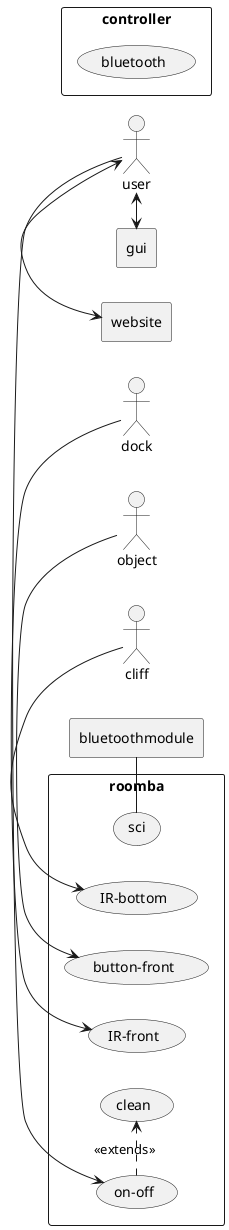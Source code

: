 @startuml
left to right direction
skinparam packageStyle rectangle

actor user
actor object
actor cliff
actor dock

rectangle gui {
}

rectangle website {
}

rectangle controller {
   (bluetooth)
}

rectangle bluetoothmodule {

}

rectangle roomba {
   (sci) - bluetoothmodule
   (IR-bottom)
   (IR-front)
   (button-front)
   cliff -> (IR-bottom)
   object -> (button-front)
   dock -> (IR-front)
   user -> (on-off)
   (on-off) .> (clean) : <<extends>>
}

user <-> website
user <-> gui

@enduml